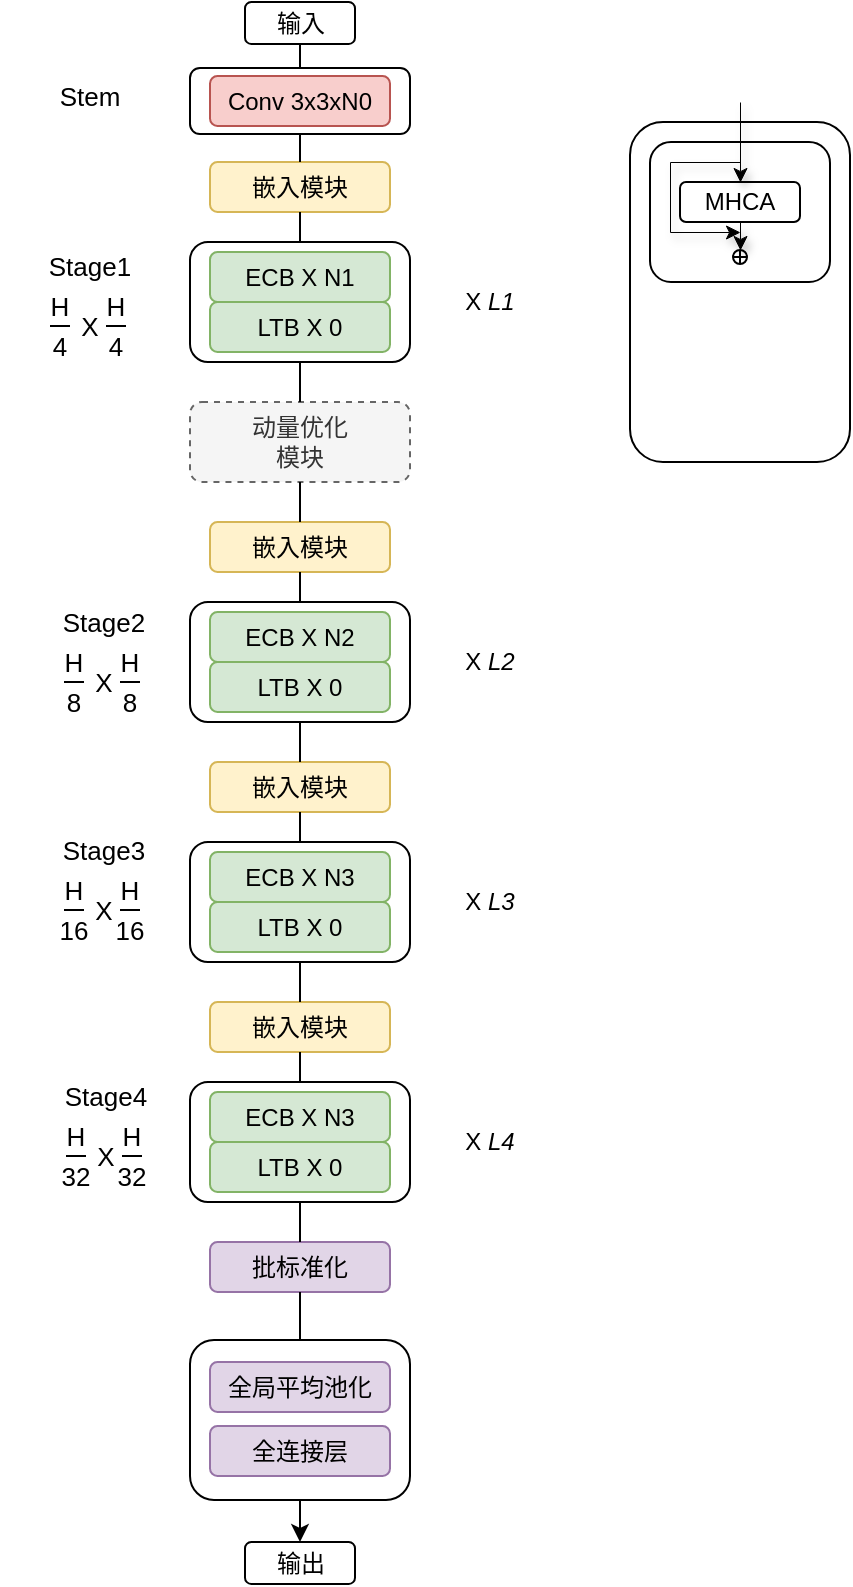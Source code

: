 <mxfile version="24.4.13" type="github">
  <diagram name="第 1 页" id="dL2JhPHmPu2rc8Nrpaij">
    <mxGraphModel dx="602" dy="324" grid="1" gridSize="10" guides="1" tooltips="1" connect="1" arrows="1" fold="1" page="1" pageScale="1" pageWidth="827" pageHeight="1169" math="0" shadow="0">
      <root>
        <mxCell id="0" />
        <mxCell id="1" parent="0" />
        <mxCell id="4q-luSEJ-cqU_wQdithi-1" value="输入" style="rounded=1;whiteSpace=wrap;html=1;" vertex="1" parent="1">
          <mxGeometry x="207.5" y="70" width="55" height="21" as="geometry" />
        </mxCell>
        <mxCell id="4q-luSEJ-cqU_wQdithi-2" value="" style="whiteSpace=wrap;html=1;rounded=1;" vertex="1" parent="1">
          <mxGeometry x="180" y="103" width="110" height="33" as="geometry" />
        </mxCell>
        <mxCell id="4q-luSEJ-cqU_wQdithi-4" value="Conv 3x3xN0" style="whiteSpace=wrap;html=1;rounded=1;fillColor=#f8cecc;strokeColor=#b85450;" vertex="1" parent="1">
          <mxGeometry x="190" y="107" width="90" height="25" as="geometry" />
        </mxCell>
        <mxCell id="4q-luSEJ-cqU_wQdithi-7" value="嵌入模块" style="whiteSpace=wrap;html=1;rounded=1;fillColor=#fff2cc;strokeColor=#d6b656;" vertex="1" parent="1">
          <mxGeometry x="190" y="150" width="90" height="25" as="geometry" />
        </mxCell>
        <mxCell id="4q-luSEJ-cqU_wQdithi-11" value="" style="endArrow=none;html=1;rounded=0;exitX=0.5;exitY=1;exitDx=0;exitDy=0;entryX=0.5;entryY=0;entryDx=0;entryDy=0;" edge="1" parent="1" source="4q-luSEJ-cqU_wQdithi-1" target="4q-luSEJ-cqU_wQdithi-2">
          <mxGeometry width="50" height="50" relative="1" as="geometry">
            <mxPoint x="335" y="120" as="sourcePoint" />
            <mxPoint x="385" y="70" as="targetPoint" />
          </mxGeometry>
        </mxCell>
        <mxCell id="4q-luSEJ-cqU_wQdithi-12" value="" style="endArrow=none;html=1;rounded=0;entryX=0.5;entryY=1;entryDx=0;entryDy=0;exitX=0.5;exitY=0;exitDx=0;exitDy=0;" edge="1" parent="1" source="4q-luSEJ-cqU_wQdithi-7" target="4q-luSEJ-cqU_wQdithi-2">
          <mxGeometry width="50" height="50" relative="1" as="geometry">
            <mxPoint x="275" y="150" as="sourcePoint" />
            <mxPoint x="405" y="130" as="targetPoint" />
            <Array as="points">
              <mxPoint x="235" y="140" />
            </Array>
          </mxGeometry>
        </mxCell>
        <mxCell id="4q-luSEJ-cqU_wQdithi-13" value="" style="rounded=1;whiteSpace=wrap;html=1;" vertex="1" parent="1">
          <mxGeometry x="180" y="190" width="110" height="60" as="geometry" />
        </mxCell>
        <mxCell id="4q-luSEJ-cqU_wQdithi-14" value="ECB X N1" style="whiteSpace=wrap;html=1;rounded=1;fillColor=#d5e8d4;strokeColor=#82b366;" vertex="1" parent="1">
          <mxGeometry x="190" y="195" width="90" height="25" as="geometry" />
        </mxCell>
        <mxCell id="4q-luSEJ-cqU_wQdithi-15" value="LTB X 0" style="whiteSpace=wrap;html=1;rounded=1;fillColor=#d5e8d4;strokeColor=#82b366;" vertex="1" parent="1">
          <mxGeometry x="190" y="220" width="90" height="25" as="geometry" />
        </mxCell>
        <mxCell id="4q-luSEJ-cqU_wQdithi-16" value="动量优化&lt;div&gt;模块&lt;/div&gt;" style="rounded=1;whiteSpace=wrap;html=1;dashed=1;fillColor=#f5f5f5;fontColor=#333333;strokeColor=#666666;" vertex="1" parent="1">
          <mxGeometry x="180" y="270" width="110" height="40" as="geometry" />
        </mxCell>
        <mxCell id="4q-luSEJ-cqU_wQdithi-17" value="嵌入模块" style="whiteSpace=wrap;html=1;rounded=1;fillColor=#fff2cc;strokeColor=#d6b656;" vertex="1" parent="1">
          <mxGeometry x="190" y="330" width="90" height="25" as="geometry" />
        </mxCell>
        <mxCell id="4q-luSEJ-cqU_wQdithi-18" value="" style="rounded=1;whiteSpace=wrap;html=1;" vertex="1" parent="1">
          <mxGeometry x="180" y="370" width="110" height="60" as="geometry" />
        </mxCell>
        <mxCell id="4q-luSEJ-cqU_wQdithi-19" value="ECB X N2" style="whiteSpace=wrap;html=1;rounded=1;fillColor=#d5e8d4;strokeColor=#82b366;" vertex="1" parent="1">
          <mxGeometry x="190" y="375" width="90" height="25" as="geometry" />
        </mxCell>
        <mxCell id="4q-luSEJ-cqU_wQdithi-20" value="LTB X 0" style="whiteSpace=wrap;html=1;rounded=1;fillColor=#d5e8d4;strokeColor=#82b366;" vertex="1" parent="1">
          <mxGeometry x="190" y="400" width="90" height="25" as="geometry" />
        </mxCell>
        <mxCell id="4q-luSEJ-cqU_wQdithi-21" value="嵌入模块" style="whiteSpace=wrap;html=1;rounded=1;fillColor=#fff2cc;strokeColor=#d6b656;" vertex="1" parent="1">
          <mxGeometry x="190" y="450" width="90" height="25" as="geometry" />
        </mxCell>
        <mxCell id="4q-luSEJ-cqU_wQdithi-22" value="" style="rounded=1;whiteSpace=wrap;html=1;" vertex="1" parent="1">
          <mxGeometry x="180" y="490" width="110" height="60" as="geometry" />
        </mxCell>
        <mxCell id="4q-luSEJ-cqU_wQdithi-23" value="ECB X N3" style="whiteSpace=wrap;html=1;rounded=1;fillColor=#d5e8d4;strokeColor=#82b366;" vertex="1" parent="1">
          <mxGeometry x="190" y="495" width="90" height="25" as="geometry" />
        </mxCell>
        <mxCell id="4q-luSEJ-cqU_wQdithi-24" value="LTB X 0" style="whiteSpace=wrap;html=1;rounded=1;fillColor=#d5e8d4;strokeColor=#82b366;" vertex="1" parent="1">
          <mxGeometry x="190" y="520" width="90" height="25" as="geometry" />
        </mxCell>
        <mxCell id="4q-luSEJ-cqU_wQdithi-25" value="嵌入模块" style="whiteSpace=wrap;html=1;rounded=1;fillColor=#fff2cc;strokeColor=#d6b656;" vertex="1" parent="1">
          <mxGeometry x="190" y="570" width="90" height="25" as="geometry" />
        </mxCell>
        <mxCell id="4q-luSEJ-cqU_wQdithi-29" value="" style="rounded=1;whiteSpace=wrap;html=1;" vertex="1" parent="1">
          <mxGeometry x="180" y="610" width="110" height="60" as="geometry" />
        </mxCell>
        <mxCell id="4q-luSEJ-cqU_wQdithi-30" value="ECB X N3" style="whiteSpace=wrap;html=1;rounded=1;fillColor=#d5e8d4;strokeColor=#82b366;" vertex="1" parent="1">
          <mxGeometry x="190" y="615" width="90" height="25" as="geometry" />
        </mxCell>
        <mxCell id="4q-luSEJ-cqU_wQdithi-31" value="LTB X 0" style="whiteSpace=wrap;html=1;rounded=1;fillColor=#d5e8d4;strokeColor=#82b366;" vertex="1" parent="1">
          <mxGeometry x="190" y="640" width="90" height="25" as="geometry" />
        </mxCell>
        <mxCell id="4q-luSEJ-cqU_wQdithi-32" value="批标准化" style="whiteSpace=wrap;html=1;rounded=1;fillColor=#e1d5e7;strokeColor=#9673a6;" vertex="1" parent="1">
          <mxGeometry x="190" y="690" width="90" height="25" as="geometry" />
        </mxCell>
        <mxCell id="4q-luSEJ-cqU_wQdithi-38" value="" style="edgeStyle=orthogonalEdgeStyle;rounded=0;orthogonalLoop=1;jettySize=auto;html=1;" edge="1" parent="1" source="4q-luSEJ-cqU_wQdithi-33" target="4q-luSEJ-cqU_wQdithi-37">
          <mxGeometry relative="1" as="geometry" />
        </mxCell>
        <mxCell id="4q-luSEJ-cqU_wQdithi-33" value="" style="rounded=1;whiteSpace=wrap;html=1;" vertex="1" parent="1">
          <mxGeometry x="180" y="739" width="110" height="80" as="geometry" />
        </mxCell>
        <mxCell id="4q-luSEJ-cqU_wQdithi-34" value="全局平均池化" style="whiteSpace=wrap;html=1;rounded=1;fillColor=#e1d5e7;strokeColor=#9673a6;" vertex="1" parent="1">
          <mxGeometry x="190" y="750" width="90" height="25" as="geometry" />
        </mxCell>
        <mxCell id="4q-luSEJ-cqU_wQdithi-35" value="全连接层" style="whiteSpace=wrap;html=1;rounded=1;fillColor=#e1d5e7;strokeColor=#9673a6;" vertex="1" parent="1">
          <mxGeometry x="190" y="782" width="90" height="25" as="geometry" />
        </mxCell>
        <mxCell id="4q-luSEJ-cqU_wQdithi-37" value="输出" style="whiteSpace=wrap;html=1;rounded=1;" vertex="1" parent="1">
          <mxGeometry x="207.5" y="840" width="55" height="21" as="geometry" />
        </mxCell>
        <mxCell id="4q-luSEJ-cqU_wQdithi-39" value="" style="endArrow=none;html=1;rounded=0;entryX=0.5;entryY=1;entryDx=0;entryDy=0;exitX=0.5;exitY=0;exitDx=0;exitDy=0;" edge="1" parent="1" source="4q-luSEJ-cqU_wQdithi-13" target="4q-luSEJ-cqU_wQdithi-7">
          <mxGeometry width="50" height="50" relative="1" as="geometry">
            <mxPoint x="340" y="180" as="sourcePoint" />
            <mxPoint x="390" y="130" as="targetPoint" />
          </mxGeometry>
        </mxCell>
        <mxCell id="4q-luSEJ-cqU_wQdithi-40" value="" style="endArrow=none;html=1;rounded=0;exitX=0.5;exitY=1;exitDx=0;exitDy=0;entryX=0.5;entryY=0;entryDx=0;entryDy=0;" edge="1" parent="1" source="4q-luSEJ-cqU_wQdithi-13" target="4q-luSEJ-cqU_wQdithi-16">
          <mxGeometry width="50" height="50" relative="1" as="geometry">
            <mxPoint x="370" y="270" as="sourcePoint" />
            <mxPoint x="420" y="220" as="targetPoint" />
          </mxGeometry>
        </mxCell>
        <mxCell id="4q-luSEJ-cqU_wQdithi-41" value="" style="endArrow=none;html=1;rounded=0;exitX=0.5;exitY=1;exitDx=0;exitDy=0;entryX=0.5;entryY=0;entryDx=0;entryDy=0;" edge="1" parent="1" source="4q-luSEJ-cqU_wQdithi-16" target="4q-luSEJ-cqU_wQdithi-17">
          <mxGeometry width="50" height="50" relative="1" as="geometry">
            <mxPoint x="450" y="300" as="sourcePoint" />
            <mxPoint x="500" y="250" as="targetPoint" />
          </mxGeometry>
        </mxCell>
        <mxCell id="4q-luSEJ-cqU_wQdithi-42" value="" style="endArrow=none;html=1;rounded=0;exitX=0.5;exitY=1;exitDx=0;exitDy=0;entryX=0.5;entryY=0;entryDx=0;entryDy=0;" edge="1" parent="1" source="4q-luSEJ-cqU_wQdithi-17" target="4q-luSEJ-cqU_wQdithi-18">
          <mxGeometry width="50" height="50" relative="1" as="geometry">
            <mxPoint x="400" y="340" as="sourcePoint" />
            <mxPoint x="450" y="290" as="targetPoint" />
          </mxGeometry>
        </mxCell>
        <mxCell id="4q-luSEJ-cqU_wQdithi-43" value="" style="endArrow=none;html=1;rounded=0;exitX=0.5;exitY=1;exitDx=0;exitDy=0;entryX=0.5;entryY=0;entryDx=0;entryDy=0;" edge="1" parent="1" source="4q-luSEJ-cqU_wQdithi-18" target="4q-luSEJ-cqU_wQdithi-21">
          <mxGeometry width="50" height="50" relative="1" as="geometry">
            <mxPoint x="360" y="400" as="sourcePoint" />
            <mxPoint x="410" y="350" as="targetPoint" />
          </mxGeometry>
        </mxCell>
        <mxCell id="4q-luSEJ-cqU_wQdithi-44" value="" style="endArrow=none;html=1;rounded=0;exitX=0.5;exitY=1;exitDx=0;exitDy=0;entryX=0.5;entryY=0;entryDx=0;entryDy=0;" edge="1" parent="1" source="4q-luSEJ-cqU_wQdithi-21" target="4q-luSEJ-cqU_wQdithi-22">
          <mxGeometry width="50" height="50" relative="1" as="geometry">
            <mxPoint x="380" y="500" as="sourcePoint" />
            <mxPoint x="430" y="450" as="targetPoint" />
          </mxGeometry>
        </mxCell>
        <mxCell id="4q-luSEJ-cqU_wQdithi-45" value="" style="endArrow=none;html=1;rounded=0;exitX=0.5;exitY=1;exitDx=0;exitDy=0;entryX=0.5;entryY=0;entryDx=0;entryDy=0;" edge="1" parent="1" source="4q-luSEJ-cqU_wQdithi-22" target="4q-luSEJ-cqU_wQdithi-25">
          <mxGeometry width="50" height="50" relative="1" as="geometry">
            <mxPoint x="400" y="550" as="sourcePoint" />
            <mxPoint x="450" y="500" as="targetPoint" />
          </mxGeometry>
        </mxCell>
        <mxCell id="4q-luSEJ-cqU_wQdithi-46" value="" style="endArrow=none;html=1;rounded=0;exitX=0.5;exitY=1;exitDx=0;exitDy=0;entryX=0.5;entryY=0;entryDx=0;entryDy=0;" edge="1" parent="1" source="4q-luSEJ-cqU_wQdithi-25" target="4q-luSEJ-cqU_wQdithi-29">
          <mxGeometry width="50" height="50" relative="1" as="geometry">
            <mxPoint x="360" y="660" as="sourcePoint" />
            <mxPoint x="410" y="610" as="targetPoint" />
          </mxGeometry>
        </mxCell>
        <mxCell id="4q-luSEJ-cqU_wQdithi-47" value="" style="endArrow=none;html=1;rounded=0;exitX=0.5;exitY=1;exitDx=0;exitDy=0;entryX=0.5;entryY=0;entryDx=0;entryDy=0;" edge="1" parent="1" source="4q-luSEJ-cqU_wQdithi-29" target="4q-luSEJ-cqU_wQdithi-32">
          <mxGeometry width="50" height="50" relative="1" as="geometry">
            <mxPoint x="410" y="700" as="sourcePoint" />
            <mxPoint x="460" y="650" as="targetPoint" />
          </mxGeometry>
        </mxCell>
        <mxCell id="4q-luSEJ-cqU_wQdithi-48" value="" style="endArrow=none;html=1;rounded=0;exitX=0.5;exitY=1;exitDx=0;exitDy=0;entryX=0.5;entryY=0;entryDx=0;entryDy=0;" edge="1" parent="1" source="4q-luSEJ-cqU_wQdithi-32" target="4q-luSEJ-cqU_wQdithi-33">
          <mxGeometry width="50" height="50" relative="1" as="geometry">
            <mxPoint x="360" y="730" as="sourcePoint" />
            <mxPoint x="410" y="680" as="targetPoint" />
          </mxGeometry>
        </mxCell>
        <mxCell id="4q-luSEJ-cqU_wQdithi-49" value="&lt;font style=&quot;font-size: 13px;&quot;&gt;Stem&lt;/font&gt;" style="text;html=1;align=center;verticalAlign=middle;whiteSpace=wrap;rounded=0;" vertex="1" parent="1">
          <mxGeometry x="100" y="102" width="60" height="30" as="geometry" />
        </mxCell>
        <mxCell id="4q-luSEJ-cqU_wQdithi-50" value="&lt;font style=&quot;font-size: 13px;&quot;&gt;Stage1&lt;/font&gt;" style="text;html=1;align=center;verticalAlign=middle;whiteSpace=wrap;rounded=0;" vertex="1" parent="1">
          <mxGeometry x="100" y="187" width="60" height="30" as="geometry" />
        </mxCell>
        <mxCell id="4q-luSEJ-cqU_wQdithi-53" value="" style="line;strokeWidth=1;rotatable=0;dashed=0;labelPosition=right;align=left;verticalAlign=middle;spacingTop=0;spacingLeft=6;points=[];portConstraint=eastwest;" vertex="1" parent="1">
          <mxGeometry x="110" y="227" width="10" height="10" as="geometry" />
        </mxCell>
        <mxCell id="4q-luSEJ-cqU_wQdithi-54" value="&lt;span style=&quot;font-size: 13px;&quot;&gt;H&lt;/span&gt;" style="text;html=1;align=center;verticalAlign=middle;whiteSpace=wrap;rounded=0;" vertex="1" parent="1">
          <mxGeometry x="85" y="207" width="60" height="30" as="geometry" />
        </mxCell>
        <mxCell id="4q-luSEJ-cqU_wQdithi-55" value="&lt;span style=&quot;font-size: 13px;&quot;&gt;4&lt;/span&gt;" style="text;html=1;align=center;verticalAlign=middle;whiteSpace=wrap;rounded=0;" vertex="1" parent="1">
          <mxGeometry x="85" y="227" width="60" height="30" as="geometry" />
        </mxCell>
        <mxCell id="4q-luSEJ-cqU_wQdithi-59" value="" style="line;strokeWidth=1;rotatable=0;dashed=0;labelPosition=right;align=left;verticalAlign=middle;spacingTop=0;spacingLeft=6;points=[];portConstraint=eastwest;" vertex="1" parent="1">
          <mxGeometry x="138" y="227" width="10" height="10" as="geometry" />
        </mxCell>
        <mxCell id="4q-luSEJ-cqU_wQdithi-60" value="&lt;span style=&quot;font-size: 13px;&quot;&gt;H&lt;/span&gt;" style="text;html=1;align=center;verticalAlign=middle;whiteSpace=wrap;rounded=0;" vertex="1" parent="1">
          <mxGeometry x="113" y="207" width="60" height="30" as="geometry" />
        </mxCell>
        <mxCell id="4q-luSEJ-cqU_wQdithi-61" value="&lt;span style=&quot;font-size: 13px;&quot;&gt;4&lt;/span&gt;" style="text;html=1;align=center;verticalAlign=middle;whiteSpace=wrap;rounded=0;" vertex="1" parent="1">
          <mxGeometry x="113" y="227" width="60" height="30" as="geometry" />
        </mxCell>
        <mxCell id="4q-luSEJ-cqU_wQdithi-62" value="&lt;span style=&quot;font-size: 13px;&quot;&gt;X&lt;/span&gt;" style="text;html=1;align=center;verticalAlign=middle;whiteSpace=wrap;rounded=0;" vertex="1" parent="1">
          <mxGeometry x="100" y="217" width="60" height="30" as="geometry" />
        </mxCell>
        <mxCell id="4q-luSEJ-cqU_wQdithi-63" value="&lt;font style=&quot;font-size: 13px;&quot;&gt;Stage2&lt;/font&gt;" style="text;html=1;align=center;verticalAlign=middle;whiteSpace=wrap;rounded=0;" vertex="1" parent="1">
          <mxGeometry x="107" y="365" width="60" height="30" as="geometry" />
        </mxCell>
        <mxCell id="4q-luSEJ-cqU_wQdithi-64" value="" style="line;strokeWidth=1;rotatable=0;dashed=0;labelPosition=right;align=left;verticalAlign=middle;spacingTop=0;spacingLeft=6;points=[];portConstraint=eastwest;" vertex="1" parent="1">
          <mxGeometry x="117" y="405" width="10" height="10" as="geometry" />
        </mxCell>
        <mxCell id="4q-luSEJ-cqU_wQdithi-65" value="&lt;span style=&quot;font-size: 13px;&quot;&gt;H&lt;/span&gt;" style="text;html=1;align=center;verticalAlign=middle;whiteSpace=wrap;rounded=0;" vertex="1" parent="1">
          <mxGeometry x="92" y="385" width="60" height="30" as="geometry" />
        </mxCell>
        <mxCell id="4q-luSEJ-cqU_wQdithi-66" value="&lt;span style=&quot;font-size: 13px;&quot;&gt;8&lt;/span&gt;" style="text;html=1;align=center;verticalAlign=middle;whiteSpace=wrap;rounded=0;" vertex="1" parent="1">
          <mxGeometry x="92" y="405" width="60" height="30" as="geometry" />
        </mxCell>
        <mxCell id="4q-luSEJ-cqU_wQdithi-67" value="" style="line;strokeWidth=1;rotatable=0;dashed=0;labelPosition=right;align=left;verticalAlign=middle;spacingTop=0;spacingLeft=6;points=[];portConstraint=eastwest;" vertex="1" parent="1">
          <mxGeometry x="145" y="405" width="10" height="10" as="geometry" />
        </mxCell>
        <mxCell id="4q-luSEJ-cqU_wQdithi-68" value="&lt;span style=&quot;font-size: 13px;&quot;&gt;H&lt;/span&gt;" style="text;html=1;align=center;verticalAlign=middle;whiteSpace=wrap;rounded=0;" vertex="1" parent="1">
          <mxGeometry x="120" y="385" width="60" height="30" as="geometry" />
        </mxCell>
        <mxCell id="4q-luSEJ-cqU_wQdithi-69" value="&lt;span style=&quot;font-size: 13px;&quot;&gt;8&lt;/span&gt;" style="text;html=1;align=center;verticalAlign=middle;whiteSpace=wrap;rounded=0;" vertex="1" parent="1">
          <mxGeometry x="120" y="405" width="60" height="30" as="geometry" />
        </mxCell>
        <mxCell id="4q-luSEJ-cqU_wQdithi-70" value="&lt;span style=&quot;font-size: 13px;&quot;&gt;X&lt;/span&gt;" style="text;html=1;align=center;verticalAlign=middle;whiteSpace=wrap;rounded=0;" vertex="1" parent="1">
          <mxGeometry x="107" y="395" width="60" height="30" as="geometry" />
        </mxCell>
        <mxCell id="4q-luSEJ-cqU_wQdithi-71" value="&lt;font style=&quot;font-size: 13px;&quot;&gt;Stage3&lt;/font&gt;" style="text;html=1;align=center;verticalAlign=middle;whiteSpace=wrap;rounded=0;" vertex="1" parent="1">
          <mxGeometry x="107" y="479" width="60" height="30" as="geometry" />
        </mxCell>
        <mxCell id="4q-luSEJ-cqU_wQdithi-72" value="" style="line;strokeWidth=1;rotatable=0;dashed=0;labelPosition=right;align=left;verticalAlign=middle;spacingTop=0;spacingLeft=6;points=[];portConstraint=eastwest;" vertex="1" parent="1">
          <mxGeometry x="117" y="519" width="10" height="10" as="geometry" />
        </mxCell>
        <mxCell id="4q-luSEJ-cqU_wQdithi-73" value="&lt;span style=&quot;font-size: 13px;&quot;&gt;H&lt;/span&gt;" style="text;html=1;align=center;verticalAlign=middle;whiteSpace=wrap;rounded=0;" vertex="1" parent="1">
          <mxGeometry x="92" y="499" width="60" height="30" as="geometry" />
        </mxCell>
        <mxCell id="4q-luSEJ-cqU_wQdithi-74" value="&lt;span style=&quot;font-size: 13px;&quot;&gt;16&lt;/span&gt;" style="text;html=1;align=center;verticalAlign=middle;whiteSpace=wrap;rounded=0;" vertex="1" parent="1">
          <mxGeometry x="92" y="519" width="60" height="30" as="geometry" />
        </mxCell>
        <mxCell id="4q-luSEJ-cqU_wQdithi-75" value="" style="line;strokeWidth=1;rotatable=0;dashed=0;labelPosition=right;align=left;verticalAlign=middle;spacingTop=0;spacingLeft=6;points=[];portConstraint=eastwest;" vertex="1" parent="1">
          <mxGeometry x="145" y="519" width="10" height="10" as="geometry" />
        </mxCell>
        <mxCell id="4q-luSEJ-cqU_wQdithi-76" value="&lt;span style=&quot;font-size: 13px;&quot;&gt;H&lt;/span&gt;" style="text;html=1;align=center;verticalAlign=middle;whiteSpace=wrap;rounded=0;" vertex="1" parent="1">
          <mxGeometry x="120" y="499" width="60" height="30" as="geometry" />
        </mxCell>
        <mxCell id="4q-luSEJ-cqU_wQdithi-77" value="&lt;span style=&quot;font-size: 13px;&quot;&gt;16&lt;/span&gt;" style="text;html=1;align=center;verticalAlign=middle;whiteSpace=wrap;rounded=0;" vertex="1" parent="1">
          <mxGeometry x="120" y="519" width="60" height="30" as="geometry" />
        </mxCell>
        <mxCell id="4q-luSEJ-cqU_wQdithi-78" value="&lt;span style=&quot;font-size: 13px;&quot;&gt;X&lt;/span&gt;" style="text;html=1;align=center;verticalAlign=middle;whiteSpace=wrap;rounded=0;" vertex="1" parent="1">
          <mxGeometry x="107" y="509" width="60" height="30" as="geometry" />
        </mxCell>
        <mxCell id="4q-luSEJ-cqU_wQdithi-79" value="&lt;font style=&quot;font-size: 13px;&quot;&gt;Stage4&lt;/font&gt;" style="text;html=1;align=center;verticalAlign=middle;whiteSpace=wrap;rounded=0;" vertex="1" parent="1">
          <mxGeometry x="108" y="602" width="60" height="30" as="geometry" />
        </mxCell>
        <mxCell id="4q-luSEJ-cqU_wQdithi-80" value="" style="line;strokeWidth=1;rotatable=0;dashed=0;labelPosition=right;align=left;verticalAlign=middle;spacingTop=0;spacingLeft=6;points=[];portConstraint=eastwest;" vertex="1" parent="1">
          <mxGeometry x="118" y="642" width="10" height="10" as="geometry" />
        </mxCell>
        <mxCell id="4q-luSEJ-cqU_wQdithi-81" value="&lt;span style=&quot;font-size: 13px;&quot;&gt;H&lt;/span&gt;" style="text;html=1;align=center;verticalAlign=middle;whiteSpace=wrap;rounded=0;" vertex="1" parent="1">
          <mxGeometry x="93" y="622" width="60" height="30" as="geometry" />
        </mxCell>
        <mxCell id="4q-luSEJ-cqU_wQdithi-82" value="&lt;span style=&quot;font-size: 13px;&quot;&gt;32&lt;/span&gt;" style="text;html=1;align=center;verticalAlign=middle;whiteSpace=wrap;rounded=0;" vertex="1" parent="1">
          <mxGeometry x="93" y="642" width="60" height="30" as="geometry" />
        </mxCell>
        <mxCell id="4q-luSEJ-cqU_wQdithi-83" value="" style="line;strokeWidth=1;rotatable=0;dashed=0;labelPosition=right;align=left;verticalAlign=middle;spacingTop=0;spacingLeft=6;points=[];portConstraint=eastwest;" vertex="1" parent="1">
          <mxGeometry x="146" y="642" width="10" height="10" as="geometry" />
        </mxCell>
        <mxCell id="4q-luSEJ-cqU_wQdithi-84" value="&lt;span style=&quot;font-size: 13px;&quot;&gt;H&lt;/span&gt;" style="text;html=1;align=center;verticalAlign=middle;whiteSpace=wrap;rounded=0;" vertex="1" parent="1">
          <mxGeometry x="121" y="622" width="60" height="30" as="geometry" />
        </mxCell>
        <mxCell id="4q-luSEJ-cqU_wQdithi-85" value="&lt;span style=&quot;font-size: 13px;&quot;&gt;32&lt;/span&gt;" style="text;html=1;align=center;verticalAlign=middle;whiteSpace=wrap;rounded=0;" vertex="1" parent="1">
          <mxGeometry x="121" y="642" width="60" height="30" as="geometry" />
        </mxCell>
        <mxCell id="4q-luSEJ-cqU_wQdithi-86" value="&lt;span style=&quot;font-size: 13px;&quot;&gt;X&lt;/span&gt;" style="text;html=1;align=center;verticalAlign=middle;whiteSpace=wrap;rounded=0;" vertex="1" parent="1">
          <mxGeometry x="108" y="632" width="60" height="30" as="geometry" />
        </mxCell>
        <mxCell id="4q-luSEJ-cqU_wQdithi-87" value="X &lt;i&gt;L1&lt;/i&gt;" style="text;html=1;align=center;verticalAlign=middle;whiteSpace=wrap;rounded=0;" vertex="1" parent="1">
          <mxGeometry x="300" y="205" width="60" height="30" as="geometry" />
        </mxCell>
        <mxCell id="4q-luSEJ-cqU_wQdithi-88" value="X &lt;i&gt;L2&lt;/i&gt;" style="text;html=1;align=center;verticalAlign=middle;whiteSpace=wrap;rounded=0;" vertex="1" parent="1">
          <mxGeometry x="300" y="385" width="60" height="30" as="geometry" />
        </mxCell>
        <mxCell id="4q-luSEJ-cqU_wQdithi-89" value="X &lt;i&gt;L3&lt;/i&gt;" style="text;html=1;align=center;verticalAlign=middle;whiteSpace=wrap;rounded=0;" vertex="1" parent="1">
          <mxGeometry x="300" y="505" width="60" height="30" as="geometry" />
        </mxCell>
        <mxCell id="4q-luSEJ-cqU_wQdithi-90" value="X &lt;i&gt;L4&lt;/i&gt;" style="text;html=1;align=center;verticalAlign=middle;whiteSpace=wrap;rounded=0;" vertex="1" parent="1">
          <mxGeometry x="300" y="625" width="60" height="30" as="geometry" />
        </mxCell>
        <mxCell id="4q-luSEJ-cqU_wQdithi-91" value="" style="rounded=1;whiteSpace=wrap;html=1;" vertex="1" parent="1">
          <mxGeometry x="400" y="130" width="110" height="170" as="geometry" />
        </mxCell>
        <mxCell id="4q-luSEJ-cqU_wQdithi-92" value="" style="rounded=1;whiteSpace=wrap;html=1;" vertex="1" parent="1">
          <mxGeometry x="410" y="140" width="90" height="70" as="geometry" />
        </mxCell>
        <mxCell id="4q-luSEJ-cqU_wQdithi-94" value="MHCA" style="rounded=1;whiteSpace=wrap;html=1;" vertex="1" parent="1">
          <mxGeometry x="425" y="160" width="60" height="20" as="geometry" />
        </mxCell>
        <mxCell id="4q-luSEJ-cqU_wQdithi-95" value="" style="endArrow=classic;html=1;rounded=1;entryX=0.5;entryY=0;entryDx=0;entryDy=0;strokeWidth=0.5;curved=0;shadow=1;" edge="1" parent="1" target="4q-luSEJ-cqU_wQdithi-94">
          <mxGeometry width="50" height="50" relative="1" as="geometry">
            <mxPoint x="455" y="120" as="sourcePoint" />
            <mxPoint x="500" y="70" as="targetPoint" />
          </mxGeometry>
        </mxCell>
        <mxCell id="4q-luSEJ-cqU_wQdithi-98" value="" style="verticalLabelPosition=bottom;verticalAlign=top;html=1;shape=mxgraph.flowchart.summing_function;" vertex="1" parent="1">
          <mxGeometry x="451.5" y="194" width="7" height="7" as="geometry" />
        </mxCell>
        <mxCell id="4q-luSEJ-cqU_wQdithi-103" value="" style="endArrow=classic;html=1;rounded=1;entryX=0.5;entryY=0;entryDx=0;entryDy=0;strokeWidth=0.5;curved=0;shadow=1;exitX=0.5;exitY=1;exitDx=0;exitDy=0;entryPerimeter=0;" edge="1" parent="1" source="4q-luSEJ-cqU_wQdithi-94" target="4q-luSEJ-cqU_wQdithi-98">
          <mxGeometry width="50" height="50" relative="1" as="geometry">
            <mxPoint x="580" y="135" as="sourcePoint" />
            <mxPoint x="580" y="175" as="targetPoint" />
          </mxGeometry>
        </mxCell>
        <mxCell id="4q-luSEJ-cqU_wQdithi-105" value="" style="endArrow=classic;html=1;rounded=0;strokeWidth=0.5;curved=0;shadow=1;" edge="1" parent="1">
          <mxGeometry width="50" height="50" relative="1" as="geometry">
            <mxPoint x="455" y="150" as="sourcePoint" />
            <mxPoint x="455" y="185" as="targetPoint" />
            <Array as="points">
              <mxPoint x="420" y="150" />
              <mxPoint x="420" y="185" />
            </Array>
          </mxGeometry>
        </mxCell>
      </root>
    </mxGraphModel>
  </diagram>
</mxfile>

